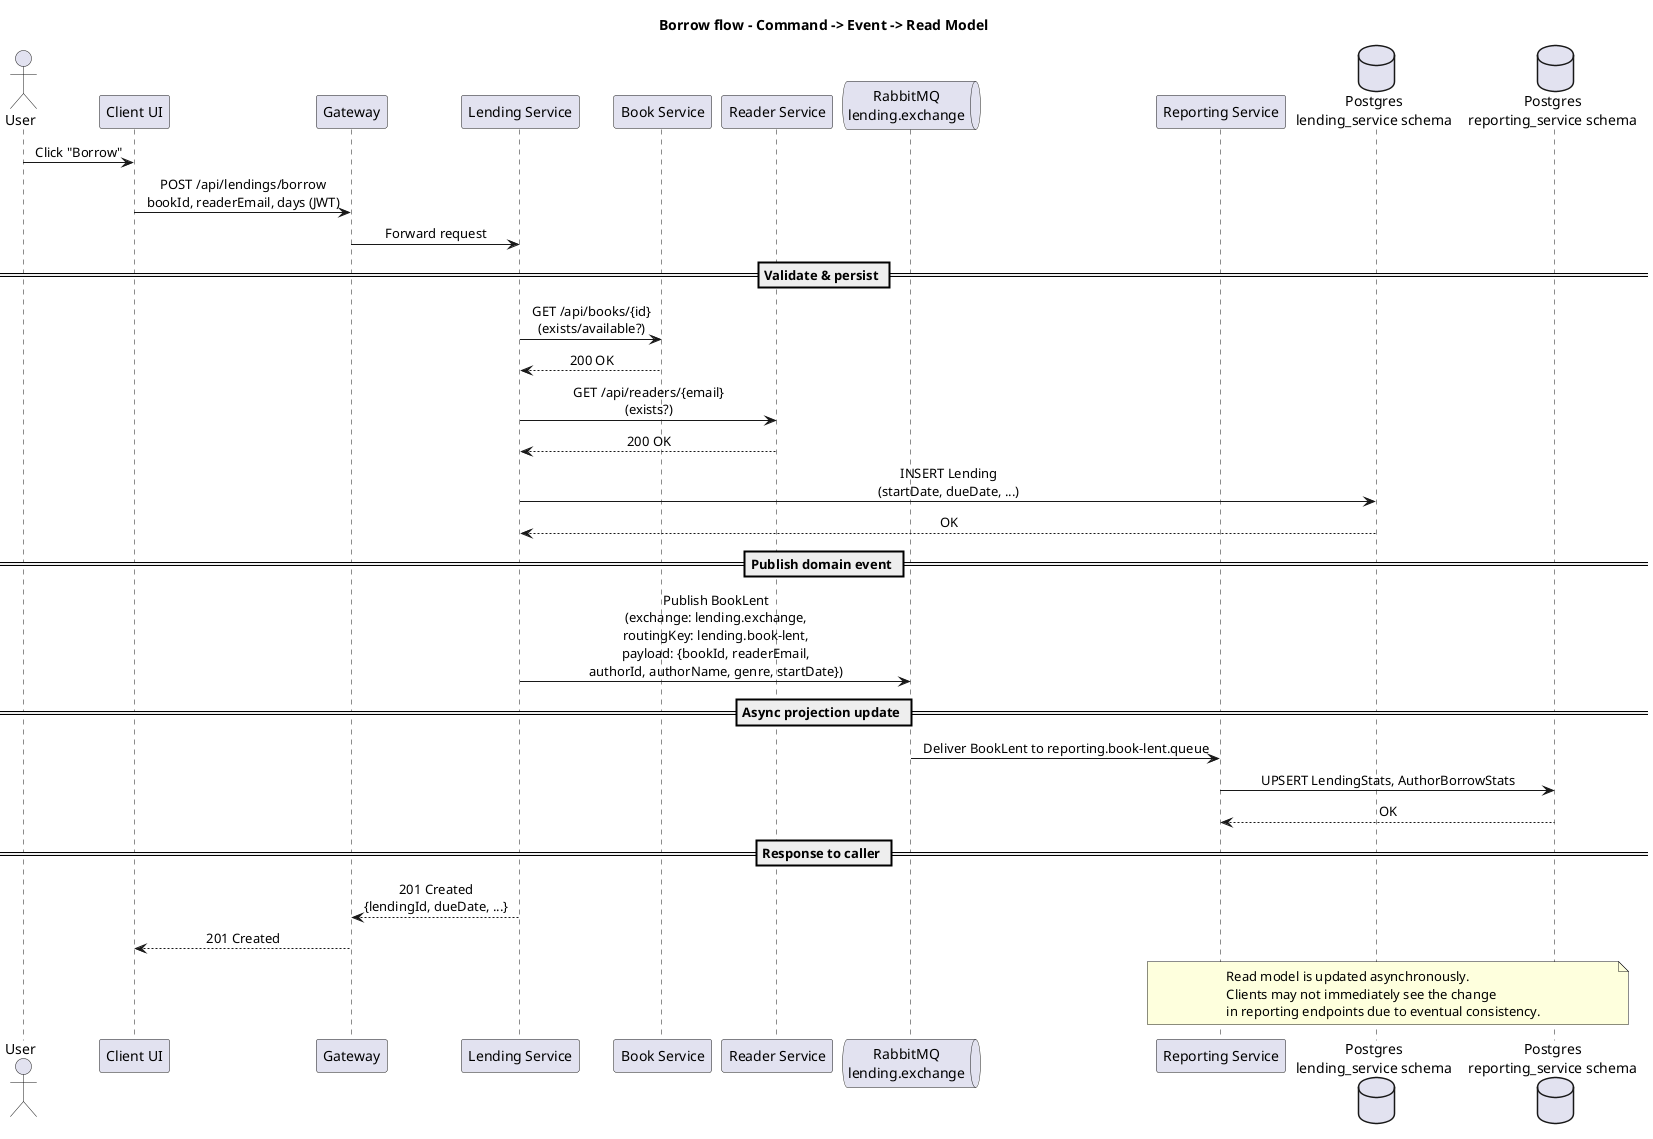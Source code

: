 @startuml borrow-sequence
title Borrow flow – Command -> Event -> Read Model

skinparam backgroundColor #ffffff
skinparam sequenceMessageAlign center
skinparam responseMessageBelowArrow true
skinparam shadowing false

actor User as user
participant "Client UI" as client
participant "Gateway" as gw
participant "Lending Service" as lending
participant "Book Service" as book
participant "Reader Service" as reader
queue "RabbitMQ\nlending.exchange" as mq
participant "Reporting Service" as reporting
database "Postgres\nlending_service schema" as db_cmd
database "Postgres\nreporting_service schema" as db_query

user -> client : Click "Borrow"
client -> gw : POST /api/lendings/borrow\nbookId, readerEmail, days (JWT)
gw -> lending : Forward request

== Validate & persist ==
lending -> book : GET /api/books/{id}\n(exists/available?)
book --> lending : 200 OK
lending -> reader : GET /api/readers/{email}\n(exists?)
reader --> lending : 200 OK
lending -> db_cmd : INSERT Lending\n(startDate, dueDate, ...)
db_cmd --> lending : OK

== Publish domain event ==
lending -> mq : Publish BookLent\n(exchange: lending.exchange,\nroutingKey: lending.book-lent,\npayload: {bookId, readerEmail,\nauthorId, authorName, genre, startDate})

== Async projection update ==
mq -> reporting : Deliver BookLent to reporting.book-lent.queue
reporting -> db_query : UPSERT LendingStats, AuthorBorrowStats
db_query --> reporting : OK

== Response to caller ==
lending --> gw : 201 Created\n{lendingId, dueDate, ...}
gw --> client : 201 Created

note over reporting, db_query
Read model is updated asynchronously.
Clients may not immediately see the change
in reporting endpoints due to eventual consistency.
end note

@enduml
